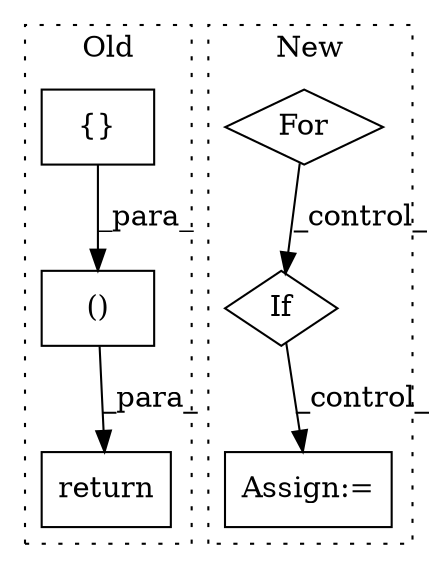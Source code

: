 digraph G {
subgraph cluster0 {
1 [label="{}" a="59" s="8167,8221" l="1,0" shape="box"];
4 [label="return" a="93" s="8987" l="7" shape="box"];
6 [label="()" a="54" s="9009" l="8" shape="box"];
label = "Old";
style="dotted";
}
subgraph cluster1 {
2 [label="For" a="107" s="8725,8750" l="4,18" shape="diamond"];
3 [label="Assign:=" a="68" s="8917" l="3" shape="box"];
5 [label="If" a="96" s="8768,8806" l="3,22" shape="diamond"];
label = "New";
style="dotted";
}
1 -> 6 [label="_para_"];
2 -> 5 [label="_control_"];
5 -> 3 [label="_control_"];
6 -> 4 [label="_para_"];
}